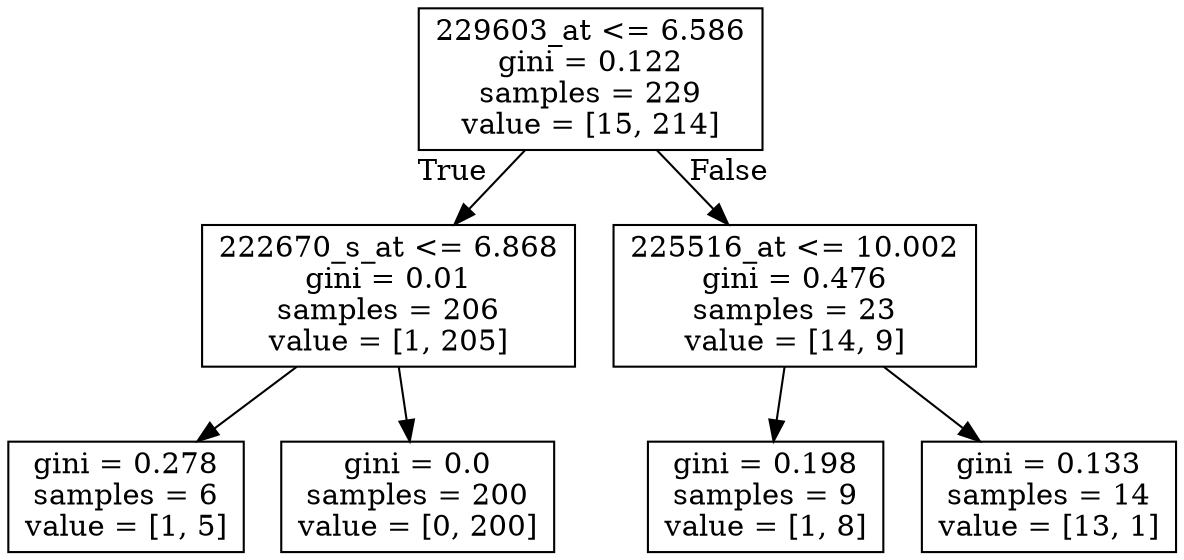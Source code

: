 digraph Tree {
node [shape=box] ;
0 [label="229603_at <= 6.586\ngini = 0.122\nsamples = 229\nvalue = [15, 214]"] ;
1 [label="222670_s_at <= 6.868\ngini = 0.01\nsamples = 206\nvalue = [1, 205]"] ;
0 -> 1 [labeldistance=2.5, labelangle=45, headlabel="True"] ;
2 [label="gini = 0.278\nsamples = 6\nvalue = [1, 5]"] ;
1 -> 2 ;
3 [label="gini = 0.0\nsamples = 200\nvalue = [0, 200]"] ;
1 -> 3 ;
4 [label="225516_at <= 10.002\ngini = 0.476\nsamples = 23\nvalue = [14, 9]"] ;
0 -> 4 [labeldistance=2.5, labelangle=-45, headlabel="False"] ;
5 [label="gini = 0.198\nsamples = 9\nvalue = [1, 8]"] ;
4 -> 5 ;
6 [label="gini = 0.133\nsamples = 14\nvalue = [13, 1]"] ;
4 -> 6 ;
}